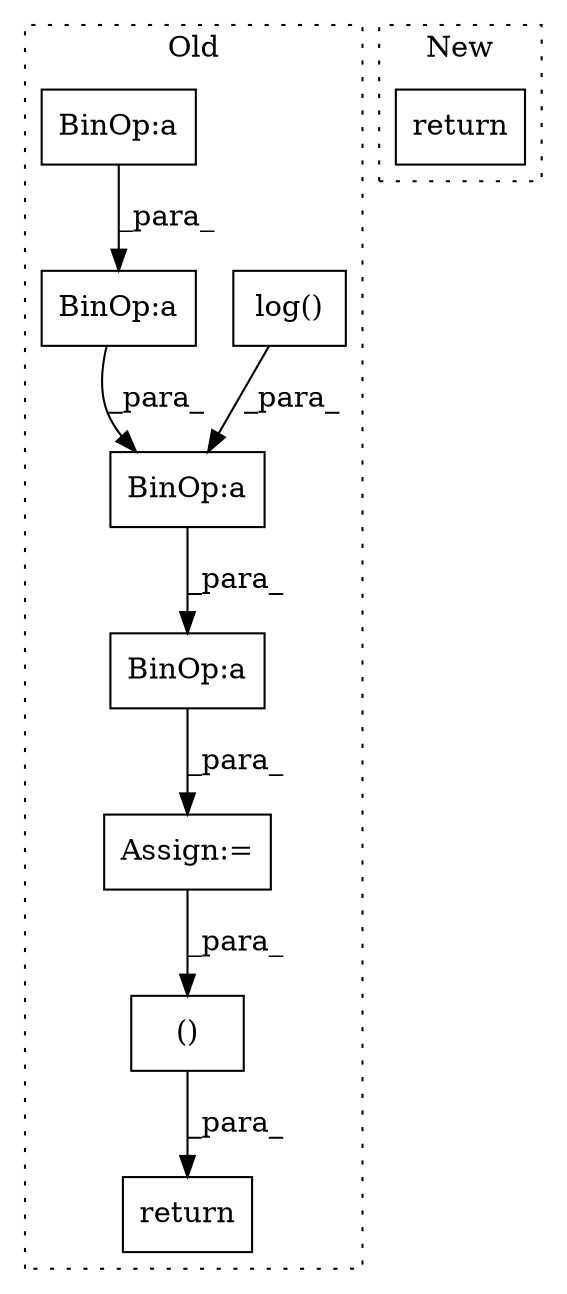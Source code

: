 digraph G {
subgraph cluster0 {
1 [label="log()" a="75" s="702,716" l="9,1" shape="box"];
3 [label="BinOp:a" a="82" s="717" l="3" shape="box"];
4 [label="Assign:=" a="68" s="816" l="3" shape="box"];
5 [label="BinOp:a" a="82" s="796" l="3" shape="box"];
6 [label="BinOp:a" a="82" s="682" l="4" shape="box"];
7 [label="()" a="54" s="879" l="11" shape="box"];
8 [label="BinOp:a" a="82" s="729" l="3" shape="box"];
9 [label="return" a="93" s="909" l="7" shape="box"];
label = "Old";
style="dotted";
}
subgraph cluster1 {
2 [label="return" a="93" s="853" l="7" shape="box"];
label = "New";
style="dotted";
}
1 -> 3 [label="_para_"];
3 -> 5 [label="_para_"];
4 -> 7 [label="_para_"];
5 -> 4 [label="_para_"];
6 -> 8 [label="_para_"];
7 -> 9 [label="_para_"];
8 -> 3 [label="_para_"];
}